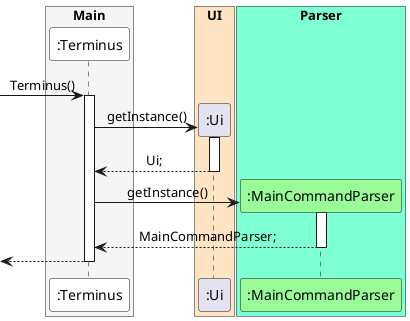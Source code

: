 @startuml
box "Main" #whitesmoke
participant ":Terminus" as Terminus #white
endbox
box "UI" #bisque
participant ":Ui" as Ui
endbox
box "Parser" #aquamarine
participant ":MainCommandParser" as CommandParser #palegreen
endbox
skinparam sequenceMessageAlign center
autoactivate on
-> Terminus: Terminus()
  create Ui
  Terminus-> Ui:getInstance()
  return Ui;
  create CommandParser
  Terminus -> CommandParser:getInstance()
  return MainCommandParser;
return
@enduml
